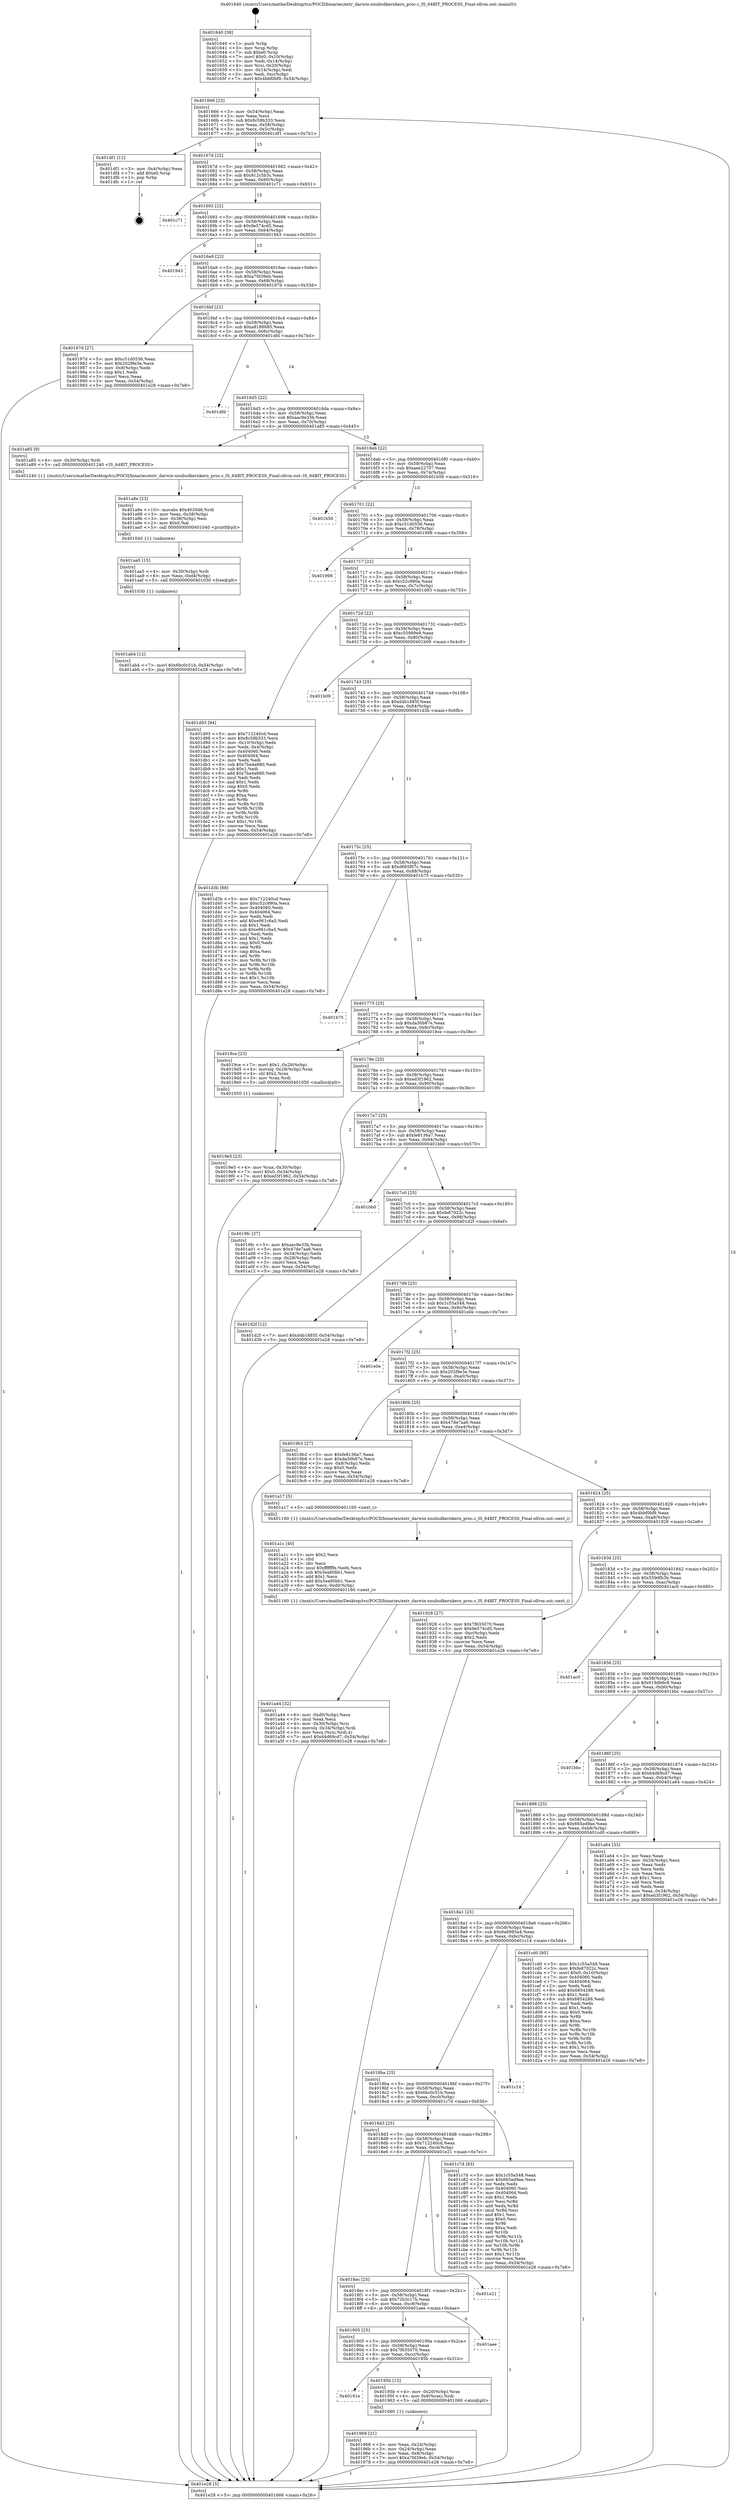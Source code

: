 digraph "0x401640" {
  label = "0x401640 (/mnt/c/Users/mathe/Desktop/tcc/POCII/binaries/extr_darwin-xnubsdkernkern_proc.c_IS_64BIT_PROCESS_Final-ollvm.out::main(0))"
  labelloc = "t"
  node[shape=record]

  Entry [label="",width=0.3,height=0.3,shape=circle,fillcolor=black,style=filled]
  "0x401666" [label="{
     0x401666 [23]\l
     | [instrs]\l
     &nbsp;&nbsp;0x401666 \<+3\>: mov -0x54(%rbp),%eax\l
     &nbsp;&nbsp;0x401669 \<+2\>: mov %eax,%ecx\l
     &nbsp;&nbsp;0x40166b \<+6\>: sub $0x8c59b333,%ecx\l
     &nbsp;&nbsp;0x401671 \<+3\>: mov %eax,-0x58(%rbp)\l
     &nbsp;&nbsp;0x401674 \<+3\>: mov %ecx,-0x5c(%rbp)\l
     &nbsp;&nbsp;0x401677 \<+6\>: je 0000000000401df1 \<main+0x7b1\>\l
  }"]
  "0x401df1" [label="{
     0x401df1 [12]\l
     | [instrs]\l
     &nbsp;&nbsp;0x401df1 \<+3\>: mov -0x4(%rbp),%eax\l
     &nbsp;&nbsp;0x401df4 \<+7\>: add $0xe0,%rsp\l
     &nbsp;&nbsp;0x401dfb \<+1\>: pop %rbp\l
     &nbsp;&nbsp;0x401dfc \<+1\>: ret\l
  }"]
  "0x40167d" [label="{
     0x40167d [22]\l
     | [instrs]\l
     &nbsp;&nbsp;0x40167d \<+5\>: jmp 0000000000401682 \<main+0x42\>\l
     &nbsp;&nbsp;0x401682 \<+3\>: mov -0x58(%rbp),%eax\l
     &nbsp;&nbsp;0x401685 \<+5\>: sub $0x912c5b3c,%eax\l
     &nbsp;&nbsp;0x40168a \<+3\>: mov %eax,-0x60(%rbp)\l
     &nbsp;&nbsp;0x40168d \<+6\>: je 0000000000401c71 \<main+0x631\>\l
  }"]
  Exit [label="",width=0.3,height=0.3,shape=circle,fillcolor=black,style=filled,peripheries=2]
  "0x401c71" [label="{
     0x401c71\l
  }", style=dashed]
  "0x401693" [label="{
     0x401693 [22]\l
     | [instrs]\l
     &nbsp;&nbsp;0x401693 \<+5\>: jmp 0000000000401698 \<main+0x58\>\l
     &nbsp;&nbsp;0x401698 \<+3\>: mov -0x58(%rbp),%eax\l
     &nbsp;&nbsp;0x40169b \<+5\>: sub $0x9e574cd5,%eax\l
     &nbsp;&nbsp;0x4016a0 \<+3\>: mov %eax,-0x64(%rbp)\l
     &nbsp;&nbsp;0x4016a3 \<+6\>: je 0000000000401943 \<main+0x303\>\l
  }"]
  "0x401ab4" [label="{
     0x401ab4 [12]\l
     | [instrs]\l
     &nbsp;&nbsp;0x401ab4 \<+7\>: movl $0x6bc0c51b,-0x54(%rbp)\l
     &nbsp;&nbsp;0x401abb \<+5\>: jmp 0000000000401e28 \<main+0x7e8\>\l
  }"]
  "0x401943" [label="{
     0x401943\l
  }", style=dashed]
  "0x4016a9" [label="{
     0x4016a9 [22]\l
     | [instrs]\l
     &nbsp;&nbsp;0x4016a9 \<+5\>: jmp 00000000004016ae \<main+0x6e\>\l
     &nbsp;&nbsp;0x4016ae \<+3\>: mov -0x58(%rbp),%eax\l
     &nbsp;&nbsp;0x4016b1 \<+5\>: sub $0xa7fd39eb,%eax\l
     &nbsp;&nbsp;0x4016b6 \<+3\>: mov %eax,-0x68(%rbp)\l
     &nbsp;&nbsp;0x4016b9 \<+6\>: je 000000000040197d \<main+0x33d\>\l
  }"]
  "0x401aa5" [label="{
     0x401aa5 [15]\l
     | [instrs]\l
     &nbsp;&nbsp;0x401aa5 \<+4\>: mov -0x30(%rbp),%rdi\l
     &nbsp;&nbsp;0x401aa9 \<+6\>: mov %eax,-0xd4(%rbp)\l
     &nbsp;&nbsp;0x401aaf \<+5\>: call 0000000000401030 \<free@plt\>\l
     | [calls]\l
     &nbsp;&nbsp;0x401030 \{1\} (unknown)\l
  }"]
  "0x40197d" [label="{
     0x40197d [27]\l
     | [instrs]\l
     &nbsp;&nbsp;0x40197d \<+5\>: mov $0xc51d0536,%eax\l
     &nbsp;&nbsp;0x401982 \<+5\>: mov $0x202f9e3e,%ecx\l
     &nbsp;&nbsp;0x401987 \<+3\>: mov -0x8(%rbp),%edx\l
     &nbsp;&nbsp;0x40198a \<+3\>: cmp $0x1,%edx\l
     &nbsp;&nbsp;0x40198d \<+3\>: cmovl %ecx,%eax\l
     &nbsp;&nbsp;0x401990 \<+3\>: mov %eax,-0x54(%rbp)\l
     &nbsp;&nbsp;0x401993 \<+5\>: jmp 0000000000401e28 \<main+0x7e8\>\l
  }"]
  "0x4016bf" [label="{
     0x4016bf [22]\l
     | [instrs]\l
     &nbsp;&nbsp;0x4016bf \<+5\>: jmp 00000000004016c4 \<main+0x84\>\l
     &nbsp;&nbsp;0x4016c4 \<+3\>: mov -0x58(%rbp),%eax\l
     &nbsp;&nbsp;0x4016c7 \<+5\>: sub $0xa8188685,%eax\l
     &nbsp;&nbsp;0x4016cc \<+3\>: mov %eax,-0x6c(%rbp)\l
     &nbsp;&nbsp;0x4016cf \<+6\>: je 0000000000401dfd \<main+0x7bd\>\l
  }"]
  "0x401a8e" [label="{
     0x401a8e [23]\l
     | [instrs]\l
     &nbsp;&nbsp;0x401a8e \<+10\>: movabs $0x4020d6,%rdi\l
     &nbsp;&nbsp;0x401a98 \<+3\>: mov %eax,-0x38(%rbp)\l
     &nbsp;&nbsp;0x401a9b \<+3\>: mov -0x38(%rbp),%esi\l
     &nbsp;&nbsp;0x401a9e \<+2\>: mov $0x0,%al\l
     &nbsp;&nbsp;0x401aa0 \<+5\>: call 0000000000401040 \<printf@plt\>\l
     | [calls]\l
     &nbsp;&nbsp;0x401040 \{1\} (unknown)\l
  }"]
  "0x401dfd" [label="{
     0x401dfd\l
  }", style=dashed]
  "0x4016d5" [label="{
     0x4016d5 [22]\l
     | [instrs]\l
     &nbsp;&nbsp;0x4016d5 \<+5\>: jmp 00000000004016da \<main+0x9a\>\l
     &nbsp;&nbsp;0x4016da \<+3\>: mov -0x58(%rbp),%eax\l
     &nbsp;&nbsp;0x4016dd \<+5\>: sub $0xaac9e33b,%eax\l
     &nbsp;&nbsp;0x4016e2 \<+3\>: mov %eax,-0x70(%rbp)\l
     &nbsp;&nbsp;0x4016e5 \<+6\>: je 0000000000401a85 \<main+0x445\>\l
  }"]
  "0x401a44" [label="{
     0x401a44 [32]\l
     | [instrs]\l
     &nbsp;&nbsp;0x401a44 \<+6\>: mov -0xd0(%rbp),%ecx\l
     &nbsp;&nbsp;0x401a4a \<+3\>: imul %eax,%ecx\l
     &nbsp;&nbsp;0x401a4d \<+4\>: mov -0x30(%rbp),%rsi\l
     &nbsp;&nbsp;0x401a51 \<+4\>: movslq -0x34(%rbp),%rdi\l
     &nbsp;&nbsp;0x401a55 \<+3\>: mov %ecx,(%rsi,%rdi,4)\l
     &nbsp;&nbsp;0x401a58 \<+7\>: movl $0x64d69cd7,-0x54(%rbp)\l
     &nbsp;&nbsp;0x401a5f \<+5\>: jmp 0000000000401e28 \<main+0x7e8\>\l
  }"]
  "0x401a85" [label="{
     0x401a85 [9]\l
     | [instrs]\l
     &nbsp;&nbsp;0x401a85 \<+4\>: mov -0x30(%rbp),%rdi\l
     &nbsp;&nbsp;0x401a89 \<+5\>: call 0000000000401240 \<IS_64BIT_PROCESS\>\l
     | [calls]\l
     &nbsp;&nbsp;0x401240 \{1\} (/mnt/c/Users/mathe/Desktop/tcc/POCII/binaries/extr_darwin-xnubsdkernkern_proc.c_IS_64BIT_PROCESS_Final-ollvm.out::IS_64BIT_PROCESS)\l
  }"]
  "0x4016eb" [label="{
     0x4016eb [22]\l
     | [instrs]\l
     &nbsp;&nbsp;0x4016eb \<+5\>: jmp 00000000004016f0 \<main+0xb0\>\l
     &nbsp;&nbsp;0x4016f0 \<+3\>: mov -0x58(%rbp),%eax\l
     &nbsp;&nbsp;0x4016f3 \<+5\>: sub $0xaee22707,%eax\l
     &nbsp;&nbsp;0x4016f8 \<+3\>: mov %eax,-0x74(%rbp)\l
     &nbsp;&nbsp;0x4016fb \<+6\>: je 0000000000401b56 \<main+0x516\>\l
  }"]
  "0x401a1c" [label="{
     0x401a1c [40]\l
     | [instrs]\l
     &nbsp;&nbsp;0x401a1c \<+5\>: mov $0x2,%ecx\l
     &nbsp;&nbsp;0x401a21 \<+1\>: cltd\l
     &nbsp;&nbsp;0x401a22 \<+2\>: idiv %ecx\l
     &nbsp;&nbsp;0x401a24 \<+6\>: imul $0xfffffffe,%edx,%ecx\l
     &nbsp;&nbsp;0x401a2a \<+6\>: sub $0x5ea60bb1,%ecx\l
     &nbsp;&nbsp;0x401a30 \<+3\>: add $0x1,%ecx\l
     &nbsp;&nbsp;0x401a33 \<+6\>: add $0x5ea60bb1,%ecx\l
     &nbsp;&nbsp;0x401a39 \<+6\>: mov %ecx,-0xd0(%rbp)\l
     &nbsp;&nbsp;0x401a3f \<+5\>: call 0000000000401160 \<next_i\>\l
     | [calls]\l
     &nbsp;&nbsp;0x401160 \{1\} (/mnt/c/Users/mathe/Desktop/tcc/POCII/binaries/extr_darwin-xnubsdkernkern_proc.c_IS_64BIT_PROCESS_Final-ollvm.out::next_i)\l
  }"]
  "0x401b56" [label="{
     0x401b56\l
  }", style=dashed]
  "0x401701" [label="{
     0x401701 [22]\l
     | [instrs]\l
     &nbsp;&nbsp;0x401701 \<+5\>: jmp 0000000000401706 \<main+0xc6\>\l
     &nbsp;&nbsp;0x401706 \<+3\>: mov -0x58(%rbp),%eax\l
     &nbsp;&nbsp;0x401709 \<+5\>: sub $0xc51d0536,%eax\l
     &nbsp;&nbsp;0x40170e \<+3\>: mov %eax,-0x78(%rbp)\l
     &nbsp;&nbsp;0x401711 \<+6\>: je 0000000000401998 \<main+0x358\>\l
  }"]
  "0x4019e5" [label="{
     0x4019e5 [23]\l
     | [instrs]\l
     &nbsp;&nbsp;0x4019e5 \<+4\>: mov %rax,-0x30(%rbp)\l
     &nbsp;&nbsp;0x4019e9 \<+7\>: movl $0x0,-0x34(%rbp)\l
     &nbsp;&nbsp;0x4019f0 \<+7\>: movl $0xed3f1962,-0x54(%rbp)\l
     &nbsp;&nbsp;0x4019f7 \<+5\>: jmp 0000000000401e28 \<main+0x7e8\>\l
  }"]
  "0x401998" [label="{
     0x401998\l
  }", style=dashed]
  "0x401717" [label="{
     0x401717 [22]\l
     | [instrs]\l
     &nbsp;&nbsp;0x401717 \<+5\>: jmp 000000000040171c \<main+0xdc\>\l
     &nbsp;&nbsp;0x40171c \<+3\>: mov -0x58(%rbp),%eax\l
     &nbsp;&nbsp;0x40171f \<+5\>: sub $0xc52c990a,%eax\l
     &nbsp;&nbsp;0x401724 \<+3\>: mov %eax,-0x7c(%rbp)\l
     &nbsp;&nbsp;0x401727 \<+6\>: je 0000000000401d93 \<main+0x753\>\l
  }"]
  "0x401968" [label="{
     0x401968 [21]\l
     | [instrs]\l
     &nbsp;&nbsp;0x401968 \<+3\>: mov %eax,-0x24(%rbp)\l
     &nbsp;&nbsp;0x40196b \<+3\>: mov -0x24(%rbp),%eax\l
     &nbsp;&nbsp;0x40196e \<+3\>: mov %eax,-0x8(%rbp)\l
     &nbsp;&nbsp;0x401971 \<+7\>: movl $0xa7fd39eb,-0x54(%rbp)\l
     &nbsp;&nbsp;0x401978 \<+5\>: jmp 0000000000401e28 \<main+0x7e8\>\l
  }"]
  "0x401d93" [label="{
     0x401d93 [94]\l
     | [instrs]\l
     &nbsp;&nbsp;0x401d93 \<+5\>: mov $0x712240cd,%eax\l
     &nbsp;&nbsp;0x401d98 \<+5\>: mov $0x8c59b333,%ecx\l
     &nbsp;&nbsp;0x401d9d \<+3\>: mov -0x10(%rbp),%edx\l
     &nbsp;&nbsp;0x401da0 \<+3\>: mov %edx,-0x4(%rbp)\l
     &nbsp;&nbsp;0x401da3 \<+7\>: mov 0x404060,%edx\l
     &nbsp;&nbsp;0x401daa \<+7\>: mov 0x404064,%esi\l
     &nbsp;&nbsp;0x401db1 \<+2\>: mov %edx,%edi\l
     &nbsp;&nbsp;0x401db3 \<+6\>: sub $0x7ba4a680,%edi\l
     &nbsp;&nbsp;0x401db9 \<+3\>: sub $0x1,%edi\l
     &nbsp;&nbsp;0x401dbc \<+6\>: add $0x7ba4a680,%edi\l
     &nbsp;&nbsp;0x401dc2 \<+3\>: imul %edi,%edx\l
     &nbsp;&nbsp;0x401dc5 \<+3\>: and $0x1,%edx\l
     &nbsp;&nbsp;0x401dc8 \<+3\>: cmp $0x0,%edx\l
     &nbsp;&nbsp;0x401dcb \<+4\>: sete %r8b\l
     &nbsp;&nbsp;0x401dcf \<+3\>: cmp $0xa,%esi\l
     &nbsp;&nbsp;0x401dd2 \<+4\>: setl %r9b\l
     &nbsp;&nbsp;0x401dd6 \<+3\>: mov %r8b,%r10b\l
     &nbsp;&nbsp;0x401dd9 \<+3\>: and %r9b,%r10b\l
     &nbsp;&nbsp;0x401ddc \<+3\>: xor %r9b,%r8b\l
     &nbsp;&nbsp;0x401ddf \<+3\>: or %r8b,%r10b\l
     &nbsp;&nbsp;0x401de2 \<+4\>: test $0x1,%r10b\l
     &nbsp;&nbsp;0x401de6 \<+3\>: cmovne %ecx,%eax\l
     &nbsp;&nbsp;0x401de9 \<+3\>: mov %eax,-0x54(%rbp)\l
     &nbsp;&nbsp;0x401dec \<+5\>: jmp 0000000000401e28 \<main+0x7e8\>\l
  }"]
  "0x40172d" [label="{
     0x40172d [22]\l
     | [instrs]\l
     &nbsp;&nbsp;0x40172d \<+5\>: jmp 0000000000401732 \<main+0xf2\>\l
     &nbsp;&nbsp;0x401732 \<+3\>: mov -0x58(%rbp),%eax\l
     &nbsp;&nbsp;0x401735 \<+5\>: sub $0xc55989e9,%eax\l
     &nbsp;&nbsp;0x40173a \<+3\>: mov %eax,-0x80(%rbp)\l
     &nbsp;&nbsp;0x40173d \<+6\>: je 0000000000401b09 \<main+0x4c9\>\l
  }"]
  "0x40191e" [label="{
     0x40191e\l
  }", style=dashed]
  "0x401b09" [label="{
     0x401b09\l
  }", style=dashed]
  "0x401743" [label="{
     0x401743 [25]\l
     | [instrs]\l
     &nbsp;&nbsp;0x401743 \<+5\>: jmp 0000000000401748 \<main+0x108\>\l
     &nbsp;&nbsp;0x401748 \<+3\>: mov -0x58(%rbp),%eax\l
     &nbsp;&nbsp;0x40174b \<+5\>: sub $0xd4b1885f,%eax\l
     &nbsp;&nbsp;0x401750 \<+6\>: mov %eax,-0x84(%rbp)\l
     &nbsp;&nbsp;0x401756 \<+6\>: je 0000000000401d3b \<main+0x6fb\>\l
  }"]
  "0x40195b" [label="{
     0x40195b [13]\l
     | [instrs]\l
     &nbsp;&nbsp;0x40195b \<+4\>: mov -0x20(%rbp),%rax\l
     &nbsp;&nbsp;0x40195f \<+4\>: mov 0x8(%rax),%rdi\l
     &nbsp;&nbsp;0x401963 \<+5\>: call 0000000000401060 \<atoi@plt\>\l
     | [calls]\l
     &nbsp;&nbsp;0x401060 \{1\} (unknown)\l
  }"]
  "0x401d3b" [label="{
     0x401d3b [88]\l
     | [instrs]\l
     &nbsp;&nbsp;0x401d3b \<+5\>: mov $0x712240cd,%eax\l
     &nbsp;&nbsp;0x401d40 \<+5\>: mov $0xc52c990a,%ecx\l
     &nbsp;&nbsp;0x401d45 \<+7\>: mov 0x404060,%edx\l
     &nbsp;&nbsp;0x401d4c \<+7\>: mov 0x404064,%esi\l
     &nbsp;&nbsp;0x401d53 \<+2\>: mov %edx,%edi\l
     &nbsp;&nbsp;0x401d55 \<+6\>: add $0xe961c6a5,%edi\l
     &nbsp;&nbsp;0x401d5b \<+3\>: sub $0x1,%edi\l
     &nbsp;&nbsp;0x401d5e \<+6\>: sub $0xe961c6a5,%edi\l
     &nbsp;&nbsp;0x401d64 \<+3\>: imul %edi,%edx\l
     &nbsp;&nbsp;0x401d67 \<+3\>: and $0x1,%edx\l
     &nbsp;&nbsp;0x401d6a \<+3\>: cmp $0x0,%edx\l
     &nbsp;&nbsp;0x401d6d \<+4\>: sete %r8b\l
     &nbsp;&nbsp;0x401d71 \<+3\>: cmp $0xa,%esi\l
     &nbsp;&nbsp;0x401d74 \<+4\>: setl %r9b\l
     &nbsp;&nbsp;0x401d78 \<+3\>: mov %r8b,%r10b\l
     &nbsp;&nbsp;0x401d7b \<+3\>: and %r9b,%r10b\l
     &nbsp;&nbsp;0x401d7e \<+3\>: xor %r9b,%r8b\l
     &nbsp;&nbsp;0x401d81 \<+3\>: or %r8b,%r10b\l
     &nbsp;&nbsp;0x401d84 \<+4\>: test $0x1,%r10b\l
     &nbsp;&nbsp;0x401d88 \<+3\>: cmovne %ecx,%eax\l
     &nbsp;&nbsp;0x401d8b \<+3\>: mov %eax,-0x54(%rbp)\l
     &nbsp;&nbsp;0x401d8e \<+5\>: jmp 0000000000401e28 \<main+0x7e8\>\l
  }"]
  "0x40175c" [label="{
     0x40175c [25]\l
     | [instrs]\l
     &nbsp;&nbsp;0x40175c \<+5\>: jmp 0000000000401761 \<main+0x121\>\l
     &nbsp;&nbsp;0x401761 \<+3\>: mov -0x58(%rbp),%eax\l
     &nbsp;&nbsp;0x401764 \<+5\>: sub $0xd665f07c,%eax\l
     &nbsp;&nbsp;0x401769 \<+6\>: mov %eax,-0x88(%rbp)\l
     &nbsp;&nbsp;0x40176f \<+6\>: je 0000000000401b75 \<main+0x535\>\l
  }"]
  "0x401905" [label="{
     0x401905 [25]\l
     | [instrs]\l
     &nbsp;&nbsp;0x401905 \<+5\>: jmp 000000000040190a \<main+0x2ca\>\l
     &nbsp;&nbsp;0x40190a \<+3\>: mov -0x58(%rbp),%eax\l
     &nbsp;&nbsp;0x40190d \<+5\>: sub $0x7f635070,%eax\l
     &nbsp;&nbsp;0x401912 \<+6\>: mov %eax,-0xcc(%rbp)\l
     &nbsp;&nbsp;0x401918 \<+6\>: je 000000000040195b \<main+0x31b\>\l
  }"]
  "0x401b75" [label="{
     0x401b75\l
  }", style=dashed]
  "0x401775" [label="{
     0x401775 [25]\l
     | [instrs]\l
     &nbsp;&nbsp;0x401775 \<+5\>: jmp 000000000040177a \<main+0x13a\>\l
     &nbsp;&nbsp;0x40177a \<+3\>: mov -0x58(%rbp),%eax\l
     &nbsp;&nbsp;0x40177d \<+5\>: sub $0xda30b87e,%eax\l
     &nbsp;&nbsp;0x401782 \<+6\>: mov %eax,-0x8c(%rbp)\l
     &nbsp;&nbsp;0x401788 \<+6\>: je 00000000004019ce \<main+0x38e\>\l
  }"]
  "0x401aee" [label="{
     0x401aee\l
  }", style=dashed]
  "0x4019ce" [label="{
     0x4019ce [23]\l
     | [instrs]\l
     &nbsp;&nbsp;0x4019ce \<+7\>: movl $0x1,-0x28(%rbp)\l
     &nbsp;&nbsp;0x4019d5 \<+4\>: movslq -0x28(%rbp),%rax\l
     &nbsp;&nbsp;0x4019d9 \<+4\>: shl $0x2,%rax\l
     &nbsp;&nbsp;0x4019dd \<+3\>: mov %rax,%rdi\l
     &nbsp;&nbsp;0x4019e0 \<+5\>: call 0000000000401050 \<malloc@plt\>\l
     | [calls]\l
     &nbsp;&nbsp;0x401050 \{1\} (unknown)\l
  }"]
  "0x40178e" [label="{
     0x40178e [25]\l
     | [instrs]\l
     &nbsp;&nbsp;0x40178e \<+5\>: jmp 0000000000401793 \<main+0x153\>\l
     &nbsp;&nbsp;0x401793 \<+3\>: mov -0x58(%rbp),%eax\l
     &nbsp;&nbsp;0x401796 \<+5\>: sub $0xed3f1962,%eax\l
     &nbsp;&nbsp;0x40179b \<+6\>: mov %eax,-0x90(%rbp)\l
     &nbsp;&nbsp;0x4017a1 \<+6\>: je 00000000004019fc \<main+0x3bc\>\l
  }"]
  "0x4018ec" [label="{
     0x4018ec [25]\l
     | [instrs]\l
     &nbsp;&nbsp;0x4018ec \<+5\>: jmp 00000000004018f1 \<main+0x2b1\>\l
     &nbsp;&nbsp;0x4018f1 \<+3\>: mov -0x58(%rbp),%eax\l
     &nbsp;&nbsp;0x4018f4 \<+5\>: sub $0x72b3c17b,%eax\l
     &nbsp;&nbsp;0x4018f9 \<+6\>: mov %eax,-0xc8(%rbp)\l
     &nbsp;&nbsp;0x4018ff \<+6\>: je 0000000000401aee \<main+0x4ae\>\l
  }"]
  "0x4019fc" [label="{
     0x4019fc [27]\l
     | [instrs]\l
     &nbsp;&nbsp;0x4019fc \<+5\>: mov $0xaac9e33b,%eax\l
     &nbsp;&nbsp;0x401a01 \<+5\>: mov $0x47de7aa6,%ecx\l
     &nbsp;&nbsp;0x401a06 \<+3\>: mov -0x34(%rbp),%edx\l
     &nbsp;&nbsp;0x401a09 \<+3\>: cmp -0x28(%rbp),%edx\l
     &nbsp;&nbsp;0x401a0c \<+3\>: cmovl %ecx,%eax\l
     &nbsp;&nbsp;0x401a0f \<+3\>: mov %eax,-0x54(%rbp)\l
     &nbsp;&nbsp;0x401a12 \<+5\>: jmp 0000000000401e28 \<main+0x7e8\>\l
  }"]
  "0x4017a7" [label="{
     0x4017a7 [25]\l
     | [instrs]\l
     &nbsp;&nbsp;0x4017a7 \<+5\>: jmp 00000000004017ac \<main+0x16c\>\l
     &nbsp;&nbsp;0x4017ac \<+3\>: mov -0x58(%rbp),%eax\l
     &nbsp;&nbsp;0x4017af \<+5\>: sub $0xfe8136a7,%eax\l
     &nbsp;&nbsp;0x4017b4 \<+6\>: mov %eax,-0x94(%rbp)\l
     &nbsp;&nbsp;0x4017ba \<+6\>: je 0000000000401bb0 \<main+0x570\>\l
  }"]
  "0x401e21" [label="{
     0x401e21\l
  }", style=dashed]
  "0x401bb0" [label="{
     0x401bb0\l
  }", style=dashed]
  "0x4017c0" [label="{
     0x4017c0 [25]\l
     | [instrs]\l
     &nbsp;&nbsp;0x4017c0 \<+5\>: jmp 00000000004017c5 \<main+0x185\>\l
     &nbsp;&nbsp;0x4017c5 \<+3\>: mov -0x58(%rbp),%eax\l
     &nbsp;&nbsp;0x4017c8 \<+5\>: sub $0xfe87022c,%eax\l
     &nbsp;&nbsp;0x4017cd \<+6\>: mov %eax,-0x98(%rbp)\l
     &nbsp;&nbsp;0x4017d3 \<+6\>: je 0000000000401d2f \<main+0x6ef\>\l
  }"]
  "0x4018d3" [label="{
     0x4018d3 [25]\l
     | [instrs]\l
     &nbsp;&nbsp;0x4018d3 \<+5\>: jmp 00000000004018d8 \<main+0x298\>\l
     &nbsp;&nbsp;0x4018d8 \<+3\>: mov -0x58(%rbp),%eax\l
     &nbsp;&nbsp;0x4018db \<+5\>: sub $0x712240cd,%eax\l
     &nbsp;&nbsp;0x4018e0 \<+6\>: mov %eax,-0xc4(%rbp)\l
     &nbsp;&nbsp;0x4018e6 \<+6\>: je 0000000000401e21 \<main+0x7e1\>\l
  }"]
  "0x401d2f" [label="{
     0x401d2f [12]\l
     | [instrs]\l
     &nbsp;&nbsp;0x401d2f \<+7\>: movl $0xd4b1885f,-0x54(%rbp)\l
     &nbsp;&nbsp;0x401d36 \<+5\>: jmp 0000000000401e28 \<main+0x7e8\>\l
  }"]
  "0x4017d9" [label="{
     0x4017d9 [25]\l
     | [instrs]\l
     &nbsp;&nbsp;0x4017d9 \<+5\>: jmp 00000000004017de \<main+0x19e\>\l
     &nbsp;&nbsp;0x4017de \<+3\>: mov -0x58(%rbp),%eax\l
     &nbsp;&nbsp;0x4017e1 \<+5\>: sub $0x1c55a548,%eax\l
     &nbsp;&nbsp;0x4017e6 \<+6\>: mov %eax,-0x9c(%rbp)\l
     &nbsp;&nbsp;0x4017ec \<+6\>: je 0000000000401e0e \<main+0x7ce\>\l
  }"]
  "0x401c7d" [label="{
     0x401c7d [83]\l
     | [instrs]\l
     &nbsp;&nbsp;0x401c7d \<+5\>: mov $0x1c55a548,%eax\l
     &nbsp;&nbsp;0x401c82 \<+5\>: mov $0x665ed9ae,%ecx\l
     &nbsp;&nbsp;0x401c87 \<+2\>: xor %edx,%edx\l
     &nbsp;&nbsp;0x401c89 \<+7\>: mov 0x404060,%esi\l
     &nbsp;&nbsp;0x401c90 \<+7\>: mov 0x404064,%edi\l
     &nbsp;&nbsp;0x401c97 \<+3\>: sub $0x1,%edx\l
     &nbsp;&nbsp;0x401c9a \<+3\>: mov %esi,%r8d\l
     &nbsp;&nbsp;0x401c9d \<+3\>: add %edx,%r8d\l
     &nbsp;&nbsp;0x401ca0 \<+4\>: imul %r8d,%esi\l
     &nbsp;&nbsp;0x401ca4 \<+3\>: and $0x1,%esi\l
     &nbsp;&nbsp;0x401ca7 \<+3\>: cmp $0x0,%esi\l
     &nbsp;&nbsp;0x401caa \<+4\>: sete %r9b\l
     &nbsp;&nbsp;0x401cae \<+3\>: cmp $0xa,%edi\l
     &nbsp;&nbsp;0x401cb1 \<+4\>: setl %r10b\l
     &nbsp;&nbsp;0x401cb5 \<+3\>: mov %r9b,%r11b\l
     &nbsp;&nbsp;0x401cb8 \<+3\>: and %r10b,%r11b\l
     &nbsp;&nbsp;0x401cbb \<+3\>: xor %r10b,%r9b\l
     &nbsp;&nbsp;0x401cbe \<+3\>: or %r9b,%r11b\l
     &nbsp;&nbsp;0x401cc1 \<+4\>: test $0x1,%r11b\l
     &nbsp;&nbsp;0x401cc5 \<+3\>: cmovne %ecx,%eax\l
     &nbsp;&nbsp;0x401cc8 \<+3\>: mov %eax,-0x54(%rbp)\l
     &nbsp;&nbsp;0x401ccb \<+5\>: jmp 0000000000401e28 \<main+0x7e8\>\l
  }"]
  "0x401e0e" [label="{
     0x401e0e\l
  }", style=dashed]
  "0x4017f2" [label="{
     0x4017f2 [25]\l
     | [instrs]\l
     &nbsp;&nbsp;0x4017f2 \<+5\>: jmp 00000000004017f7 \<main+0x1b7\>\l
     &nbsp;&nbsp;0x4017f7 \<+3\>: mov -0x58(%rbp),%eax\l
     &nbsp;&nbsp;0x4017fa \<+5\>: sub $0x202f9e3e,%eax\l
     &nbsp;&nbsp;0x4017ff \<+6\>: mov %eax,-0xa0(%rbp)\l
     &nbsp;&nbsp;0x401805 \<+6\>: je 00000000004019b3 \<main+0x373\>\l
  }"]
  "0x4018ba" [label="{
     0x4018ba [25]\l
     | [instrs]\l
     &nbsp;&nbsp;0x4018ba \<+5\>: jmp 00000000004018bf \<main+0x27f\>\l
     &nbsp;&nbsp;0x4018bf \<+3\>: mov -0x58(%rbp),%eax\l
     &nbsp;&nbsp;0x4018c2 \<+5\>: sub $0x6bc0c51b,%eax\l
     &nbsp;&nbsp;0x4018c7 \<+6\>: mov %eax,-0xc0(%rbp)\l
     &nbsp;&nbsp;0x4018cd \<+6\>: je 0000000000401c7d \<main+0x63d\>\l
  }"]
  "0x4019b3" [label="{
     0x4019b3 [27]\l
     | [instrs]\l
     &nbsp;&nbsp;0x4019b3 \<+5\>: mov $0xfe8136a7,%eax\l
     &nbsp;&nbsp;0x4019b8 \<+5\>: mov $0xda30b87e,%ecx\l
     &nbsp;&nbsp;0x4019bd \<+3\>: mov -0x8(%rbp),%edx\l
     &nbsp;&nbsp;0x4019c0 \<+3\>: cmp $0x0,%edx\l
     &nbsp;&nbsp;0x4019c3 \<+3\>: cmove %ecx,%eax\l
     &nbsp;&nbsp;0x4019c6 \<+3\>: mov %eax,-0x54(%rbp)\l
     &nbsp;&nbsp;0x4019c9 \<+5\>: jmp 0000000000401e28 \<main+0x7e8\>\l
  }"]
  "0x40180b" [label="{
     0x40180b [25]\l
     | [instrs]\l
     &nbsp;&nbsp;0x40180b \<+5\>: jmp 0000000000401810 \<main+0x1d0\>\l
     &nbsp;&nbsp;0x401810 \<+3\>: mov -0x58(%rbp),%eax\l
     &nbsp;&nbsp;0x401813 \<+5\>: sub $0x47de7aa6,%eax\l
     &nbsp;&nbsp;0x401818 \<+6\>: mov %eax,-0xa4(%rbp)\l
     &nbsp;&nbsp;0x40181e \<+6\>: je 0000000000401a17 \<main+0x3d7\>\l
  }"]
  "0x401c14" [label="{
     0x401c14\l
  }", style=dashed]
  "0x401a17" [label="{
     0x401a17 [5]\l
     | [instrs]\l
     &nbsp;&nbsp;0x401a17 \<+5\>: call 0000000000401160 \<next_i\>\l
     | [calls]\l
     &nbsp;&nbsp;0x401160 \{1\} (/mnt/c/Users/mathe/Desktop/tcc/POCII/binaries/extr_darwin-xnubsdkernkern_proc.c_IS_64BIT_PROCESS_Final-ollvm.out::next_i)\l
  }"]
  "0x401824" [label="{
     0x401824 [25]\l
     | [instrs]\l
     &nbsp;&nbsp;0x401824 \<+5\>: jmp 0000000000401829 \<main+0x1e9\>\l
     &nbsp;&nbsp;0x401829 \<+3\>: mov -0x58(%rbp),%eax\l
     &nbsp;&nbsp;0x40182c \<+5\>: sub $0x4bbf0bf9,%eax\l
     &nbsp;&nbsp;0x401831 \<+6\>: mov %eax,-0xa8(%rbp)\l
     &nbsp;&nbsp;0x401837 \<+6\>: je 0000000000401928 \<main+0x2e8\>\l
  }"]
  "0x4018a1" [label="{
     0x4018a1 [25]\l
     | [instrs]\l
     &nbsp;&nbsp;0x4018a1 \<+5\>: jmp 00000000004018a6 \<main+0x266\>\l
     &nbsp;&nbsp;0x4018a6 \<+3\>: mov -0x58(%rbp),%eax\l
     &nbsp;&nbsp;0x4018a9 \<+5\>: sub $0x6a6985a4,%eax\l
     &nbsp;&nbsp;0x4018ae \<+6\>: mov %eax,-0xbc(%rbp)\l
     &nbsp;&nbsp;0x4018b4 \<+6\>: je 0000000000401c14 \<main+0x5d4\>\l
  }"]
  "0x401928" [label="{
     0x401928 [27]\l
     | [instrs]\l
     &nbsp;&nbsp;0x401928 \<+5\>: mov $0x7f635070,%eax\l
     &nbsp;&nbsp;0x40192d \<+5\>: mov $0x9e574cd5,%ecx\l
     &nbsp;&nbsp;0x401932 \<+3\>: mov -0xc(%rbp),%edx\l
     &nbsp;&nbsp;0x401935 \<+3\>: cmp $0x2,%edx\l
     &nbsp;&nbsp;0x401938 \<+3\>: cmovne %ecx,%eax\l
     &nbsp;&nbsp;0x40193b \<+3\>: mov %eax,-0x54(%rbp)\l
     &nbsp;&nbsp;0x40193e \<+5\>: jmp 0000000000401e28 \<main+0x7e8\>\l
  }"]
  "0x40183d" [label="{
     0x40183d [25]\l
     | [instrs]\l
     &nbsp;&nbsp;0x40183d \<+5\>: jmp 0000000000401842 \<main+0x202\>\l
     &nbsp;&nbsp;0x401842 \<+3\>: mov -0x58(%rbp),%eax\l
     &nbsp;&nbsp;0x401845 \<+5\>: sub $0x559dfb3b,%eax\l
     &nbsp;&nbsp;0x40184a \<+6\>: mov %eax,-0xac(%rbp)\l
     &nbsp;&nbsp;0x401850 \<+6\>: je 0000000000401ac0 \<main+0x480\>\l
  }"]
  "0x401e28" [label="{
     0x401e28 [5]\l
     | [instrs]\l
     &nbsp;&nbsp;0x401e28 \<+5\>: jmp 0000000000401666 \<main+0x26\>\l
  }"]
  "0x401640" [label="{
     0x401640 [38]\l
     | [instrs]\l
     &nbsp;&nbsp;0x401640 \<+1\>: push %rbp\l
     &nbsp;&nbsp;0x401641 \<+3\>: mov %rsp,%rbp\l
     &nbsp;&nbsp;0x401644 \<+7\>: sub $0xe0,%rsp\l
     &nbsp;&nbsp;0x40164b \<+7\>: movl $0x0,-0x10(%rbp)\l
     &nbsp;&nbsp;0x401652 \<+3\>: mov %edi,-0x14(%rbp)\l
     &nbsp;&nbsp;0x401655 \<+4\>: mov %rsi,-0x20(%rbp)\l
     &nbsp;&nbsp;0x401659 \<+3\>: mov -0x14(%rbp),%edi\l
     &nbsp;&nbsp;0x40165c \<+3\>: mov %edi,-0xc(%rbp)\l
     &nbsp;&nbsp;0x40165f \<+7\>: movl $0x4bbf0bf9,-0x54(%rbp)\l
  }"]
  "0x401cd0" [label="{
     0x401cd0 [95]\l
     | [instrs]\l
     &nbsp;&nbsp;0x401cd0 \<+5\>: mov $0x1c55a548,%eax\l
     &nbsp;&nbsp;0x401cd5 \<+5\>: mov $0xfe87022c,%ecx\l
     &nbsp;&nbsp;0x401cda \<+7\>: movl $0x0,-0x10(%rbp)\l
     &nbsp;&nbsp;0x401ce1 \<+7\>: mov 0x404060,%edx\l
     &nbsp;&nbsp;0x401ce8 \<+7\>: mov 0x404064,%esi\l
     &nbsp;&nbsp;0x401cef \<+2\>: mov %edx,%edi\l
     &nbsp;&nbsp;0x401cf1 \<+6\>: add $0x6854288,%edi\l
     &nbsp;&nbsp;0x401cf7 \<+3\>: sub $0x1,%edi\l
     &nbsp;&nbsp;0x401cfa \<+6\>: sub $0x6854288,%edi\l
     &nbsp;&nbsp;0x401d00 \<+3\>: imul %edi,%edx\l
     &nbsp;&nbsp;0x401d03 \<+3\>: and $0x1,%edx\l
     &nbsp;&nbsp;0x401d06 \<+3\>: cmp $0x0,%edx\l
     &nbsp;&nbsp;0x401d09 \<+4\>: sete %r8b\l
     &nbsp;&nbsp;0x401d0d \<+3\>: cmp $0xa,%esi\l
     &nbsp;&nbsp;0x401d10 \<+4\>: setl %r9b\l
     &nbsp;&nbsp;0x401d14 \<+3\>: mov %r8b,%r10b\l
     &nbsp;&nbsp;0x401d17 \<+3\>: and %r9b,%r10b\l
     &nbsp;&nbsp;0x401d1a \<+3\>: xor %r9b,%r8b\l
     &nbsp;&nbsp;0x401d1d \<+3\>: or %r8b,%r10b\l
     &nbsp;&nbsp;0x401d20 \<+4\>: test $0x1,%r10b\l
     &nbsp;&nbsp;0x401d24 \<+3\>: cmovne %ecx,%eax\l
     &nbsp;&nbsp;0x401d27 \<+3\>: mov %eax,-0x54(%rbp)\l
     &nbsp;&nbsp;0x401d2a \<+5\>: jmp 0000000000401e28 \<main+0x7e8\>\l
  }"]
  "0x401ac0" [label="{
     0x401ac0\l
  }", style=dashed]
  "0x401856" [label="{
     0x401856 [25]\l
     | [instrs]\l
     &nbsp;&nbsp;0x401856 \<+5\>: jmp 000000000040185b \<main+0x21b\>\l
     &nbsp;&nbsp;0x40185b \<+3\>: mov -0x58(%rbp),%eax\l
     &nbsp;&nbsp;0x40185e \<+5\>: sub $0x619db6c8,%eax\l
     &nbsp;&nbsp;0x401863 \<+6\>: mov %eax,-0xb0(%rbp)\l
     &nbsp;&nbsp;0x401869 \<+6\>: je 0000000000401bbc \<main+0x57c\>\l
  }"]
  "0x401888" [label="{
     0x401888 [25]\l
     | [instrs]\l
     &nbsp;&nbsp;0x401888 \<+5\>: jmp 000000000040188d \<main+0x24d\>\l
     &nbsp;&nbsp;0x40188d \<+3\>: mov -0x58(%rbp),%eax\l
     &nbsp;&nbsp;0x401890 \<+5\>: sub $0x665ed9ae,%eax\l
     &nbsp;&nbsp;0x401895 \<+6\>: mov %eax,-0xb8(%rbp)\l
     &nbsp;&nbsp;0x40189b \<+6\>: je 0000000000401cd0 \<main+0x690\>\l
  }"]
  "0x401bbc" [label="{
     0x401bbc\l
  }", style=dashed]
  "0x40186f" [label="{
     0x40186f [25]\l
     | [instrs]\l
     &nbsp;&nbsp;0x40186f \<+5\>: jmp 0000000000401874 \<main+0x234\>\l
     &nbsp;&nbsp;0x401874 \<+3\>: mov -0x58(%rbp),%eax\l
     &nbsp;&nbsp;0x401877 \<+5\>: sub $0x64d69cd7,%eax\l
     &nbsp;&nbsp;0x40187c \<+6\>: mov %eax,-0xb4(%rbp)\l
     &nbsp;&nbsp;0x401882 \<+6\>: je 0000000000401a64 \<main+0x424\>\l
  }"]
  "0x401a64" [label="{
     0x401a64 [33]\l
     | [instrs]\l
     &nbsp;&nbsp;0x401a64 \<+2\>: xor %eax,%eax\l
     &nbsp;&nbsp;0x401a66 \<+3\>: mov -0x34(%rbp),%ecx\l
     &nbsp;&nbsp;0x401a69 \<+2\>: mov %eax,%edx\l
     &nbsp;&nbsp;0x401a6b \<+2\>: sub %ecx,%edx\l
     &nbsp;&nbsp;0x401a6d \<+2\>: mov %eax,%ecx\l
     &nbsp;&nbsp;0x401a6f \<+3\>: sub $0x1,%ecx\l
     &nbsp;&nbsp;0x401a72 \<+2\>: add %ecx,%edx\l
     &nbsp;&nbsp;0x401a74 \<+2\>: sub %edx,%eax\l
     &nbsp;&nbsp;0x401a76 \<+3\>: mov %eax,-0x34(%rbp)\l
     &nbsp;&nbsp;0x401a79 \<+7\>: movl $0xed3f1962,-0x54(%rbp)\l
     &nbsp;&nbsp;0x401a80 \<+5\>: jmp 0000000000401e28 \<main+0x7e8\>\l
  }"]
  Entry -> "0x401640" [label=" 1"]
  "0x401666" -> "0x401df1" [label=" 1"]
  "0x401666" -> "0x40167d" [label=" 15"]
  "0x401df1" -> Exit [label=" 1"]
  "0x40167d" -> "0x401c71" [label=" 0"]
  "0x40167d" -> "0x401693" [label=" 15"]
  "0x401d93" -> "0x401e28" [label=" 1"]
  "0x401693" -> "0x401943" [label=" 0"]
  "0x401693" -> "0x4016a9" [label=" 15"]
  "0x401d3b" -> "0x401e28" [label=" 1"]
  "0x4016a9" -> "0x40197d" [label=" 1"]
  "0x4016a9" -> "0x4016bf" [label=" 14"]
  "0x401d2f" -> "0x401e28" [label=" 1"]
  "0x4016bf" -> "0x401dfd" [label=" 0"]
  "0x4016bf" -> "0x4016d5" [label=" 14"]
  "0x401cd0" -> "0x401e28" [label=" 1"]
  "0x4016d5" -> "0x401a85" [label=" 1"]
  "0x4016d5" -> "0x4016eb" [label=" 13"]
  "0x401c7d" -> "0x401e28" [label=" 1"]
  "0x4016eb" -> "0x401b56" [label=" 0"]
  "0x4016eb" -> "0x401701" [label=" 13"]
  "0x401ab4" -> "0x401e28" [label=" 1"]
  "0x401701" -> "0x401998" [label=" 0"]
  "0x401701" -> "0x401717" [label=" 13"]
  "0x401aa5" -> "0x401ab4" [label=" 1"]
  "0x401717" -> "0x401d93" [label=" 1"]
  "0x401717" -> "0x40172d" [label=" 12"]
  "0x401a8e" -> "0x401aa5" [label=" 1"]
  "0x40172d" -> "0x401b09" [label=" 0"]
  "0x40172d" -> "0x401743" [label=" 12"]
  "0x401a85" -> "0x401a8e" [label=" 1"]
  "0x401743" -> "0x401d3b" [label=" 1"]
  "0x401743" -> "0x40175c" [label=" 11"]
  "0x401a64" -> "0x401e28" [label=" 1"]
  "0x40175c" -> "0x401b75" [label=" 0"]
  "0x40175c" -> "0x401775" [label=" 11"]
  "0x401a1c" -> "0x401a44" [label=" 1"]
  "0x401775" -> "0x4019ce" [label=" 1"]
  "0x401775" -> "0x40178e" [label=" 10"]
  "0x401a17" -> "0x401a1c" [label=" 1"]
  "0x40178e" -> "0x4019fc" [label=" 2"]
  "0x40178e" -> "0x4017a7" [label=" 8"]
  "0x4019e5" -> "0x401e28" [label=" 1"]
  "0x4017a7" -> "0x401bb0" [label=" 0"]
  "0x4017a7" -> "0x4017c0" [label=" 8"]
  "0x4019ce" -> "0x4019e5" [label=" 1"]
  "0x4017c0" -> "0x401d2f" [label=" 1"]
  "0x4017c0" -> "0x4017d9" [label=" 7"]
  "0x40197d" -> "0x401e28" [label=" 1"]
  "0x4017d9" -> "0x401e0e" [label=" 0"]
  "0x4017d9" -> "0x4017f2" [label=" 7"]
  "0x401968" -> "0x401e28" [label=" 1"]
  "0x4017f2" -> "0x4019b3" [label=" 1"]
  "0x4017f2" -> "0x40180b" [label=" 6"]
  "0x401905" -> "0x40191e" [label=" 0"]
  "0x40180b" -> "0x401a17" [label=" 1"]
  "0x40180b" -> "0x401824" [label=" 5"]
  "0x401905" -> "0x40195b" [label=" 1"]
  "0x401824" -> "0x401928" [label=" 1"]
  "0x401824" -> "0x40183d" [label=" 4"]
  "0x401928" -> "0x401e28" [label=" 1"]
  "0x401640" -> "0x401666" [label=" 1"]
  "0x401e28" -> "0x401666" [label=" 15"]
  "0x4018ec" -> "0x401905" [label=" 1"]
  "0x40183d" -> "0x401ac0" [label=" 0"]
  "0x40183d" -> "0x401856" [label=" 4"]
  "0x4018ec" -> "0x401aee" [label=" 0"]
  "0x401856" -> "0x401bbc" [label=" 0"]
  "0x401856" -> "0x40186f" [label=" 4"]
  "0x4018d3" -> "0x4018ec" [label=" 1"]
  "0x40186f" -> "0x401a64" [label=" 1"]
  "0x40186f" -> "0x401888" [label=" 3"]
  "0x4019fc" -> "0x401e28" [label=" 2"]
  "0x401888" -> "0x401cd0" [label=" 1"]
  "0x401888" -> "0x4018a1" [label=" 2"]
  "0x401a44" -> "0x401e28" [label=" 1"]
  "0x4018a1" -> "0x401c14" [label=" 0"]
  "0x4018a1" -> "0x4018ba" [label=" 2"]
  "0x40195b" -> "0x401968" [label=" 1"]
  "0x4018ba" -> "0x401c7d" [label=" 1"]
  "0x4018ba" -> "0x4018d3" [label=" 1"]
  "0x4019b3" -> "0x401e28" [label=" 1"]
  "0x4018d3" -> "0x401e21" [label=" 0"]
}

